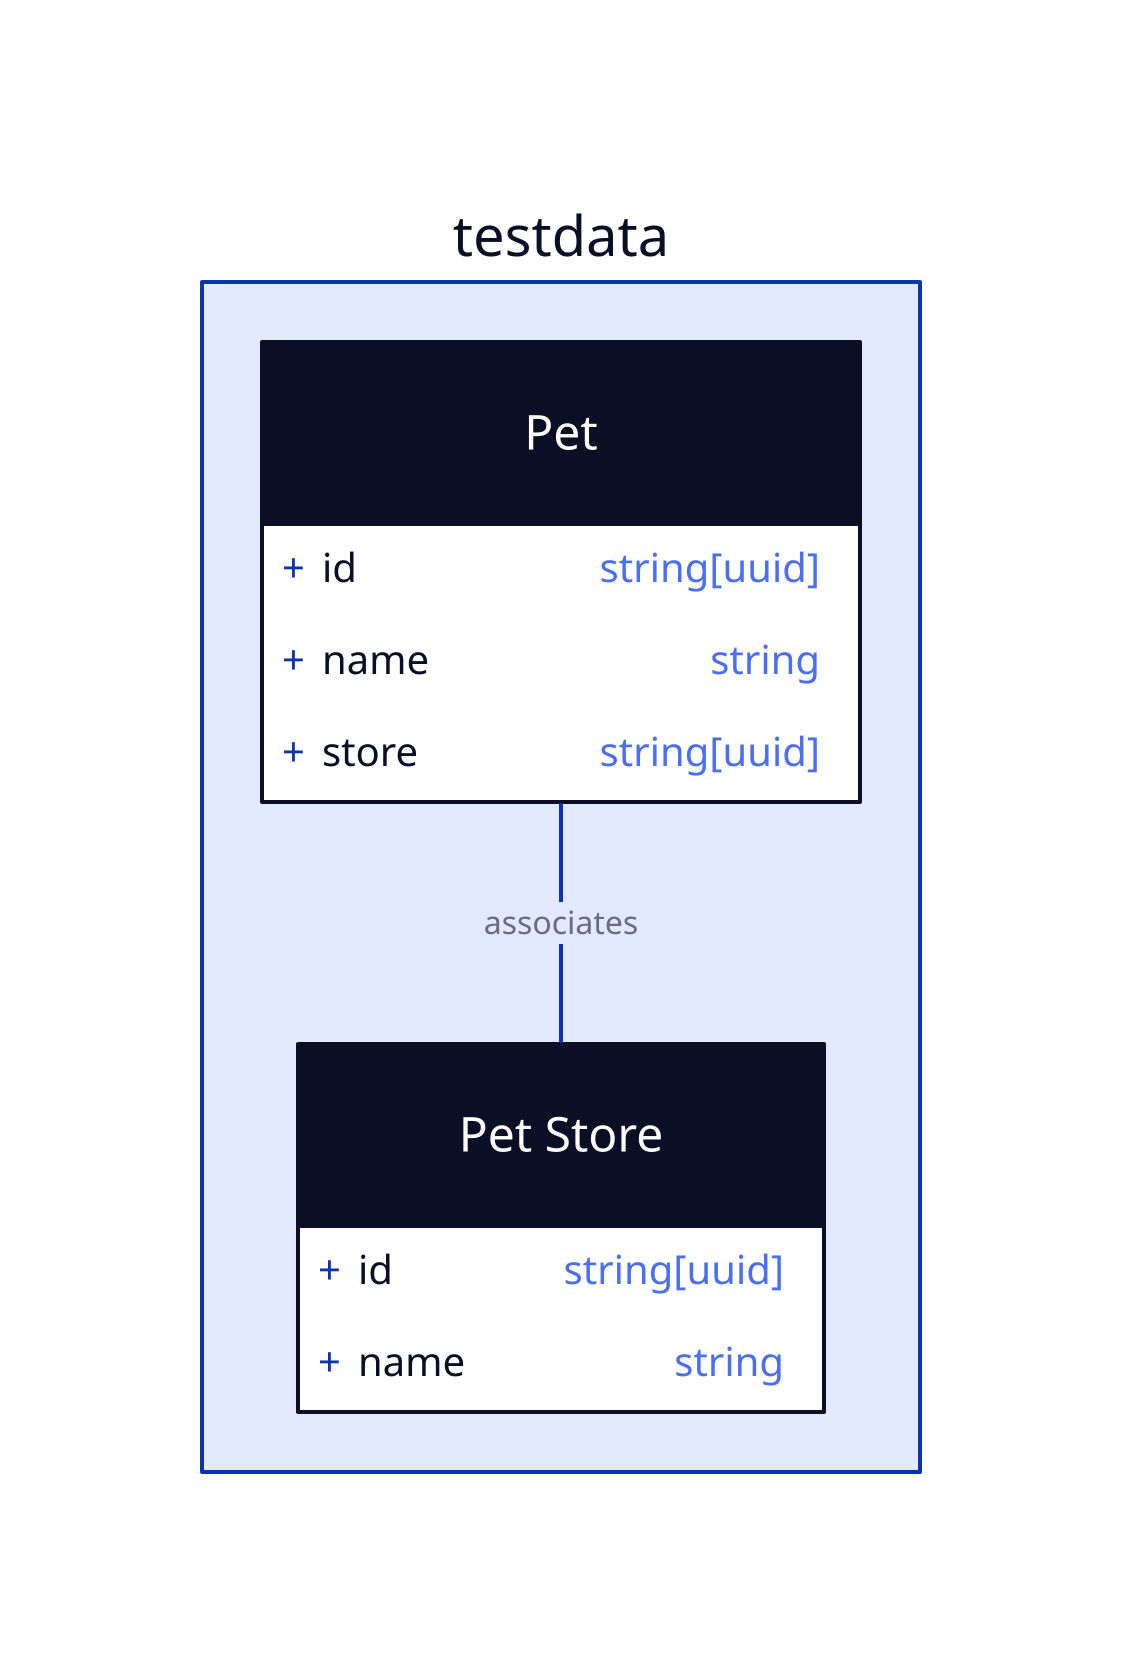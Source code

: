 "testdata": {
    Pet: {
      shape: class
      "id": "string[uuid]"
      "name": "string"
      "store": "string[uuid]"
    }

    Pet Store: {
      shape: class
      "id": "string[uuid]"
      "name": "string"
    }
}

testdata.Pet -- testdata.Pet Store: associates
